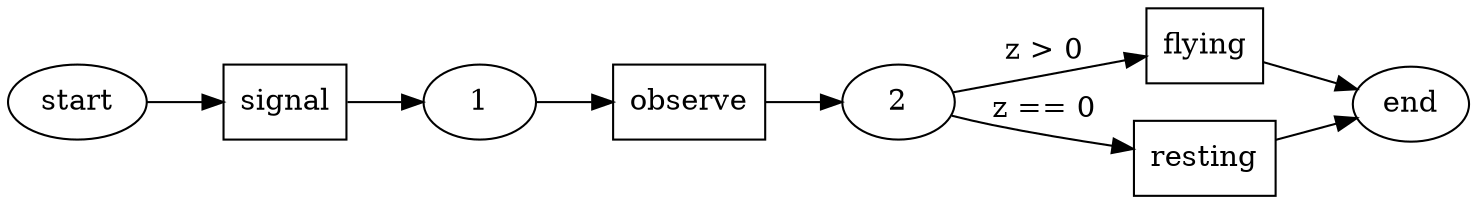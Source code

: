 digraph state_graph {
	rankdir=LR;
	//size="8,5;"
	
	/* States */
	swarm_start [label = "start"];
	swarm_1 [label = "1"];
	swarm_2 [label = "2"];
	swarm_end [label = "end"];
	
	/* Functions */
	signal  [label = "signal", shape = rect];
	observe [label = "observe", shape = rect];
	flying  [label = "flying", shape = rect];
	resting [label = "resting", shape = rect];
	
	/* Transitions */
	swarm_start -> signal [ label = ""];
	signal -> swarm_1;
	
	swarm_1 -> observe [ label = ""];
	observe -> swarm_2;
	
	swarm_2 -> flying [ label = "z > 0"];
	flying -> swarm_end;
	
	swarm_2 -> resting [ label = "z == 0"];
	resting -> swarm_end;
}
